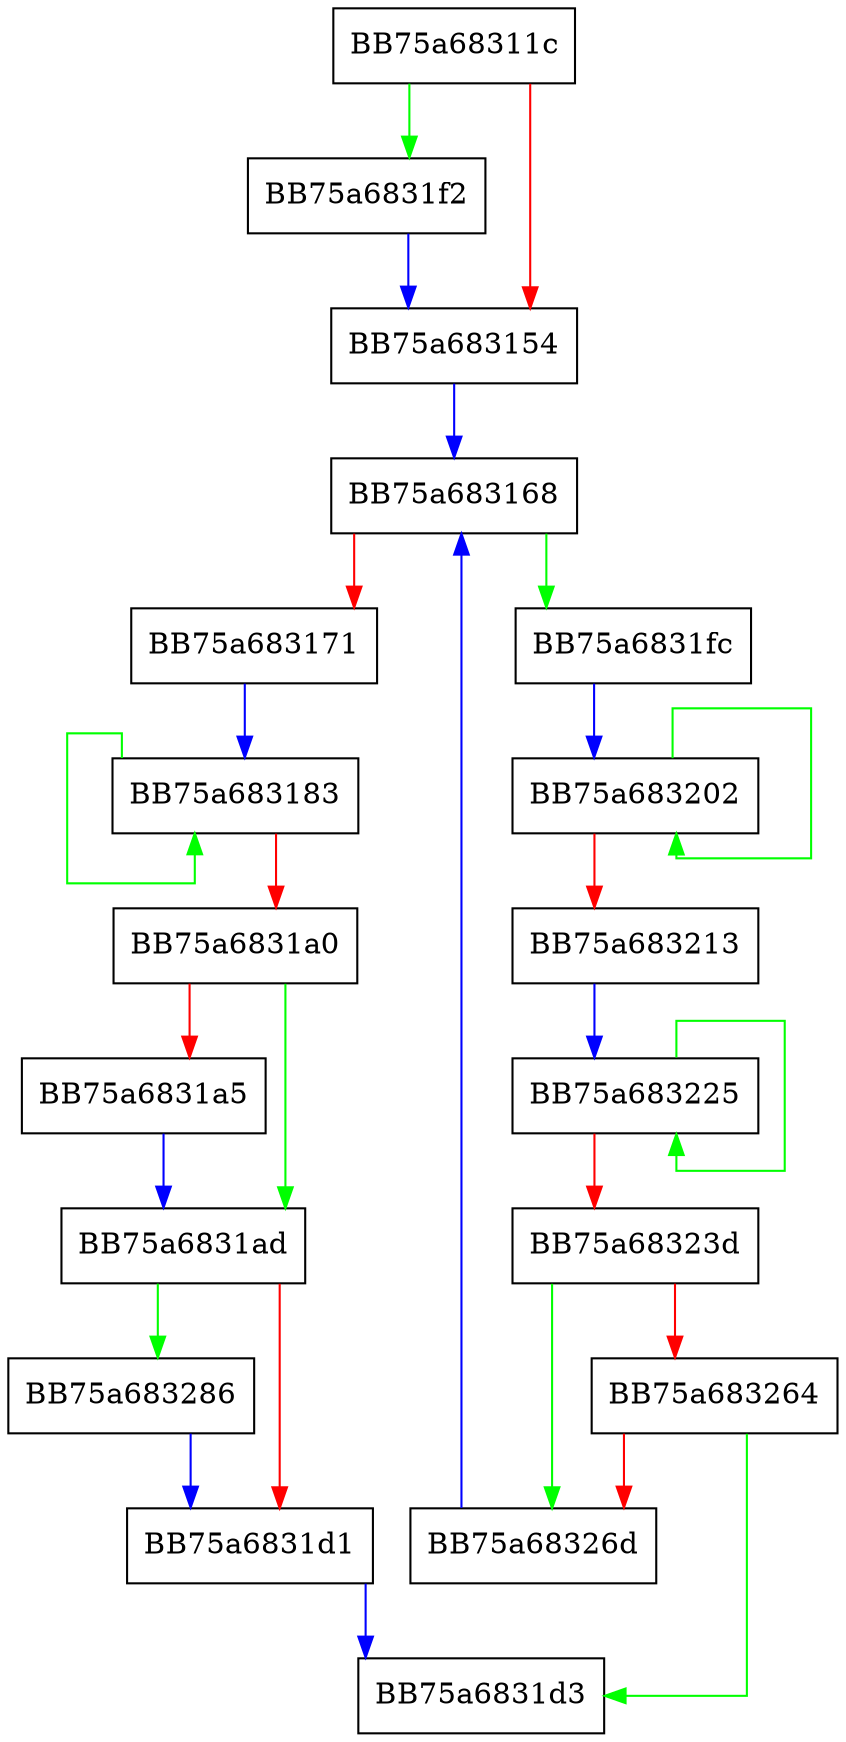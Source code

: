 digraph simpleCopy {
  node [shape="box"];
  graph [splines=ortho];
  BB75a68311c -> BB75a6831f2 [color="green"];
  BB75a68311c -> BB75a683154 [color="red"];
  BB75a683154 -> BB75a683168 [color="blue"];
  BB75a683168 -> BB75a6831fc [color="green"];
  BB75a683168 -> BB75a683171 [color="red"];
  BB75a683171 -> BB75a683183 [color="blue"];
  BB75a683183 -> BB75a683183 [color="green"];
  BB75a683183 -> BB75a6831a0 [color="red"];
  BB75a6831a0 -> BB75a6831ad [color="green"];
  BB75a6831a0 -> BB75a6831a5 [color="red"];
  BB75a6831a5 -> BB75a6831ad [color="blue"];
  BB75a6831ad -> BB75a683286 [color="green"];
  BB75a6831ad -> BB75a6831d1 [color="red"];
  BB75a6831d1 -> BB75a6831d3 [color="blue"];
  BB75a6831f2 -> BB75a683154 [color="blue"];
  BB75a6831fc -> BB75a683202 [color="blue"];
  BB75a683202 -> BB75a683202 [color="green"];
  BB75a683202 -> BB75a683213 [color="red"];
  BB75a683213 -> BB75a683225 [color="blue"];
  BB75a683225 -> BB75a683225 [color="green"];
  BB75a683225 -> BB75a68323d [color="red"];
  BB75a68323d -> BB75a68326d [color="green"];
  BB75a68323d -> BB75a683264 [color="red"];
  BB75a683264 -> BB75a6831d3 [color="green"];
  BB75a683264 -> BB75a68326d [color="red"];
  BB75a68326d -> BB75a683168 [color="blue"];
  BB75a683286 -> BB75a6831d1 [color="blue"];
}